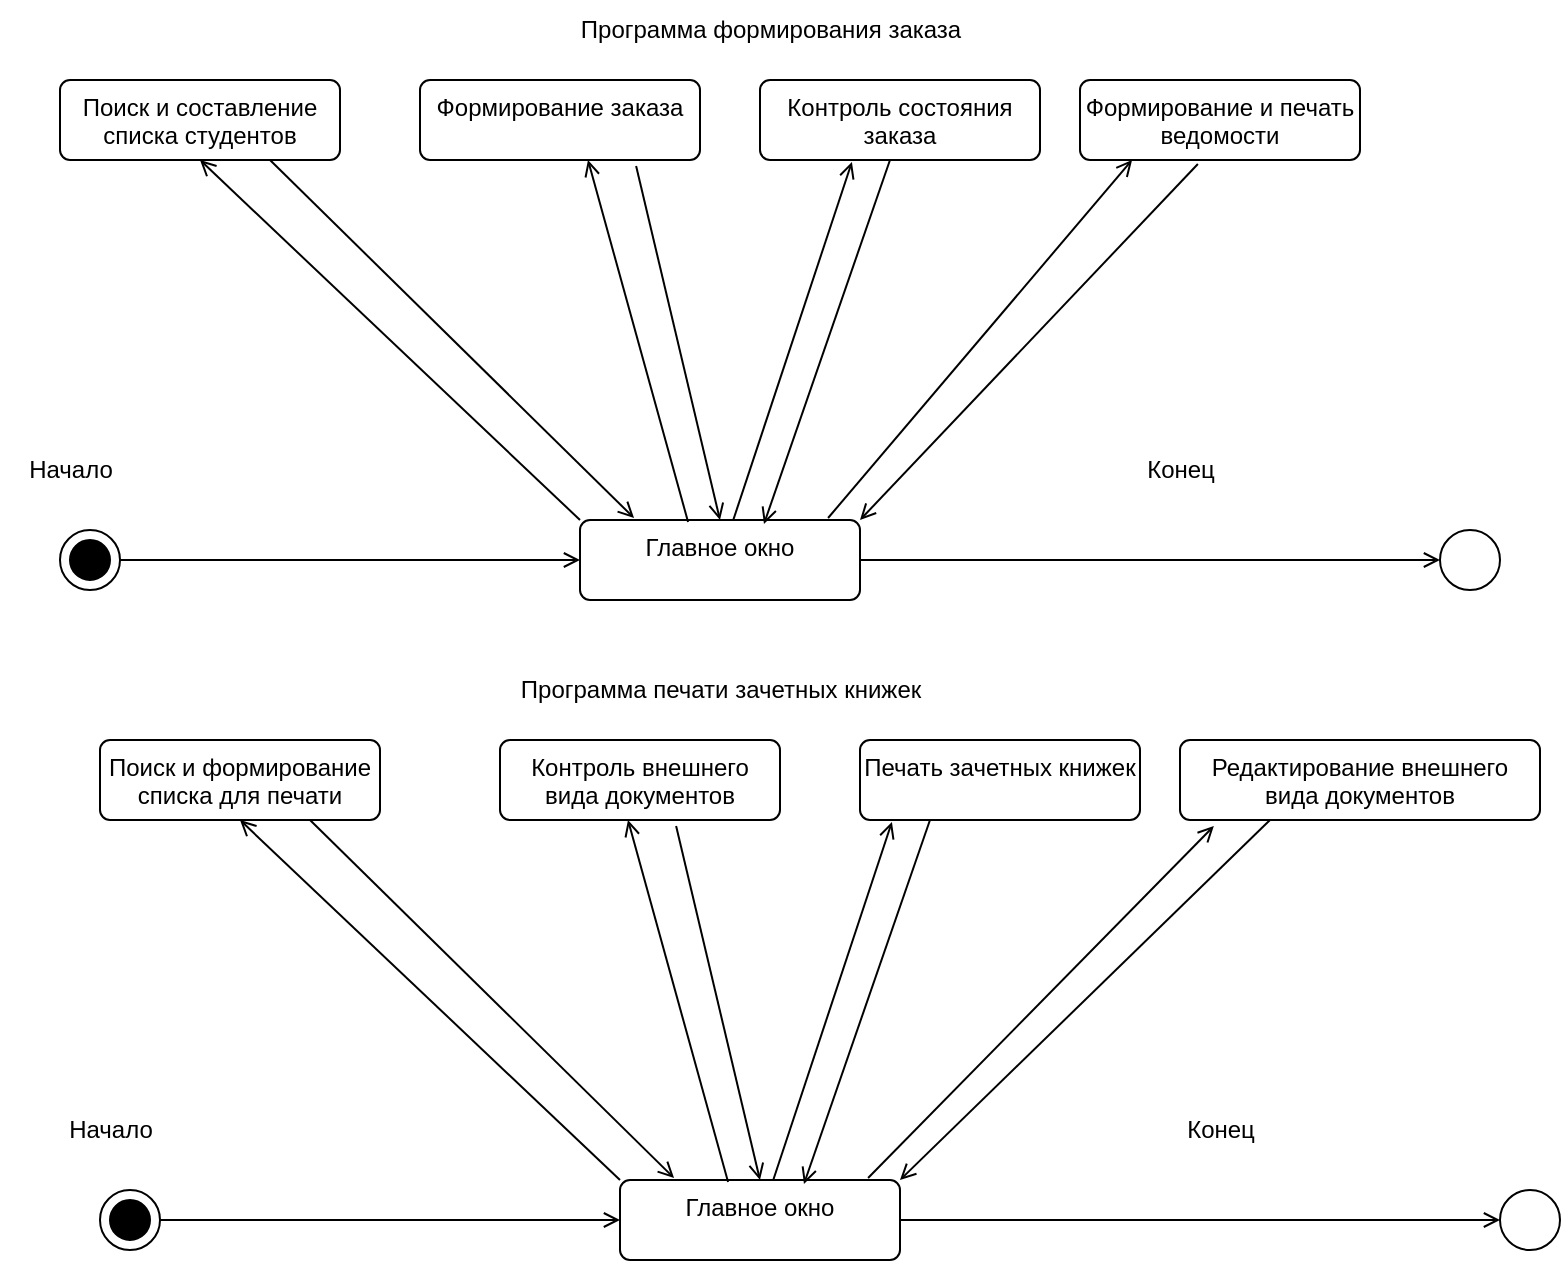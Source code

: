<mxfile version="23.1.5" type="device">
  <diagram name="Страница — 1" id="HsLq53zubuRbjot5mAAJ">
    <mxGraphModel dx="1178" dy="790" grid="1" gridSize="10" guides="1" tooltips="1" connect="1" arrows="1" fold="1" page="1" pageScale="1" pageWidth="1169" pageHeight="826" math="0" shadow="0">
      <root>
        <mxCell id="0" />
        <mxCell id="1" parent="0" />
        <mxCell id="5y0a2fpjLMVxcu59K-3s-3" value="" style="endArrow=open;html=1;rounded=0;align=center;verticalAlign=top;endFill=0;labelBackgroundColor=none;endSize=6;entryX=0;entryY=0.5;entryDx=0;entryDy=0;" parent="1" source="5y0a2fpjLMVxcu59K-3s-2" target="5y0a2fpjLMVxcu59K-3s-7" edge="1">
          <mxGeometry relative="1" as="geometry">
            <mxPoint x="135" y="255" as="targetPoint" />
          </mxGeometry>
        </mxCell>
        <mxCell id="5y0a2fpjLMVxcu59K-3s-5" value="" style="ellipse;html=1;" parent="1" vertex="1">
          <mxGeometry x="730" y="265" width="30" height="30" as="geometry" />
        </mxCell>
        <mxCell id="5y0a2fpjLMVxcu59K-3s-6" value="" style="endArrow=open;html=1;rounded=0;align=center;verticalAlign=top;endFill=0;labelBackgroundColor=none;endSize=6;exitX=1;exitY=0.5;exitDx=0;exitDy=0;" parent="1" source="5y0a2fpjLMVxcu59K-3s-7" target="5y0a2fpjLMVxcu59K-3s-5" edge="1">
          <mxGeometry relative="1" as="geometry">
            <mxPoint x="720" y="235" as="sourcePoint" />
          </mxGeometry>
        </mxCell>
        <mxCell id="5y0a2fpjLMVxcu59K-3s-7" value="Главное окно" style="html=1;align=center;verticalAlign=top;rounded=1;absoluteArcSize=1;arcSize=10;dashed=0;whiteSpace=wrap;" parent="1" vertex="1">
          <mxGeometry x="300" y="260" width="140" height="40" as="geometry" />
        </mxCell>
        <mxCell id="5y0a2fpjLMVxcu59K-3s-25" value="" style="endArrow=open;html=1;rounded=0;align=center;verticalAlign=top;endFill=0;labelBackgroundColor=none;endSize=6;entryX=0.457;entryY=1;entryDx=0;entryDy=0;exitX=0.386;exitY=0.025;exitDx=0;exitDy=0;exitPerimeter=0;entryPerimeter=0;" parent="1" source="5y0a2fpjLMVxcu59K-3s-7" edge="1">
          <mxGeometry relative="1" as="geometry">
            <mxPoint x="303.98" y="80" as="targetPoint" />
            <mxPoint x="417.5" y="240" as="sourcePoint" />
          </mxGeometry>
        </mxCell>
        <mxCell id="5y0a2fpjLMVxcu59K-3s-27" value="" style="endArrow=open;html=1;rounded=0;align=center;verticalAlign=top;endFill=0;labelBackgroundColor=none;endSize=6;entryX=0.5;entryY=1;entryDx=0;entryDy=0;exitX=0;exitY=0;exitDx=0;exitDy=0;" parent="1" source="5y0a2fpjLMVxcu59K-3s-7" edge="1">
          <mxGeometry relative="1" as="geometry">
            <mxPoint x="110" y="80" as="targetPoint" />
            <mxPoint x="305" y="280" as="sourcePoint" />
            <Array as="points" />
          </mxGeometry>
        </mxCell>
        <mxCell id="5y0a2fpjLMVxcu59K-3s-28" value="" style="endArrow=open;html=1;rounded=0;align=center;verticalAlign=top;endFill=0;labelBackgroundColor=none;endSize=6;entryX=0.114;entryY=1.025;entryDx=0;entryDy=0;entryPerimeter=0;" parent="1" source="5y0a2fpjLMVxcu59K-3s-7" edge="1">
          <mxGeometry relative="1" as="geometry">
            <mxPoint x="435.96" y="81" as="targetPoint" />
            <mxPoint x="331" y="270" as="sourcePoint" />
          </mxGeometry>
        </mxCell>
        <mxCell id="5y0a2fpjLMVxcu59K-3s-37" value="" style="endArrow=open;html=1;rounded=0;align=center;verticalAlign=top;endFill=0;labelBackgroundColor=none;endSize=6;exitX=0.75;exitY=1;exitDx=0;exitDy=0;entryX=0.193;entryY=-0.025;entryDx=0;entryDy=0;entryPerimeter=0;" parent="1" target="5y0a2fpjLMVxcu59K-3s-7" edge="1">
          <mxGeometry relative="1" as="geometry">
            <mxPoint x="310" y="260" as="targetPoint" />
            <mxPoint x="145" y="80" as="sourcePoint" />
            <Array as="points" />
          </mxGeometry>
        </mxCell>
        <mxCell id="5y0a2fpjLMVxcu59K-3s-38" value="" style="endArrow=open;html=1;rounded=0;align=center;verticalAlign=top;endFill=0;labelBackgroundColor=none;endSize=6;exitX=0.629;exitY=1.075;exitDx=0;exitDy=0;entryX=0.5;entryY=0;entryDx=0;entryDy=0;exitPerimeter=0;" parent="1" target="5y0a2fpjLMVxcu59K-3s-7" edge="1">
          <mxGeometry relative="1" as="geometry">
            <mxPoint x="325" y="273" as="targetPoint" />
            <mxPoint x="328.06" y="83" as="sourcePoint" />
            <Array as="points" />
          </mxGeometry>
        </mxCell>
        <mxCell id="5y0a2fpjLMVxcu59K-3s-39" value="" style="endArrow=open;html=1;rounded=0;align=center;verticalAlign=top;endFill=0;labelBackgroundColor=none;endSize=6;exitX=0.25;exitY=1;exitDx=0;exitDy=0;entryX=0.657;entryY=0.05;entryDx=0;entryDy=0;entryPerimeter=0;" parent="1" target="5y0a2fpjLMVxcu59K-3s-7" edge="1">
          <mxGeometry relative="1" as="geometry">
            <mxPoint x="345" y="270" as="targetPoint" />
            <mxPoint x="455" y="80" as="sourcePoint" />
            <Array as="points" />
          </mxGeometry>
        </mxCell>
        <mxCell id="5y0a2fpjLMVxcu59K-3s-48" value="Начало" style="text;html=1;align=center;verticalAlign=middle;resizable=0;points=[];autosize=1;strokeColor=none;fillColor=none;" parent="1" vertex="1">
          <mxGeometry x="10" y="220" width="70" height="30" as="geometry" />
        </mxCell>
        <mxCell id="5y0a2fpjLMVxcu59K-3s-50" value="Конец" style="text;html=1;align=center;verticalAlign=middle;resizable=0;points=[];autosize=1;strokeColor=none;fillColor=none;" parent="1" vertex="1">
          <mxGeometry x="570" y="220" width="60" height="30" as="geometry" />
        </mxCell>
        <mxCell id="ZaQpbyDmpmn55fcf9WZj-2" value="" style="endArrow=open;html=1;rounded=0;align=center;verticalAlign=top;endFill=0;labelBackgroundColor=none;endSize=6;entryX=0.186;entryY=1;entryDx=0;entryDy=0;exitX=0.886;exitY=-0.025;exitDx=0;exitDy=0;exitPerimeter=0;entryPerimeter=0;" parent="1" source="5y0a2fpjLMVxcu59K-3s-7" target="JSFWtal9yPuNM-G-sTft-37" edge="1">
          <mxGeometry relative="1" as="geometry">
            <mxPoint x="560" y="150" as="targetPoint" />
            <mxPoint x="387" y="270" as="sourcePoint" />
          </mxGeometry>
        </mxCell>
        <mxCell id="ZaQpbyDmpmn55fcf9WZj-3" value="" style="endArrow=open;html=1;rounded=0;align=center;verticalAlign=top;endFill=0;labelBackgroundColor=none;endSize=6;exitX=0.421;exitY=1.05;exitDx=0;exitDy=0;entryX=1;entryY=0;entryDx=0;entryDy=0;exitPerimeter=0;" parent="1" source="JSFWtal9yPuNM-G-sTft-37" target="5y0a2fpjLMVxcu59K-3s-7" edge="1">
          <mxGeometry relative="1" as="geometry">
            <mxPoint x="402" y="272" as="targetPoint" />
            <mxPoint x="560" y="160" as="sourcePoint" />
            <Array as="points" />
          </mxGeometry>
        </mxCell>
        <mxCell id="JSFWtal9yPuNM-G-sTft-2" value="" style="group" vertex="1" connectable="0" parent="1">
          <mxGeometry x="40" y="265" width="30" height="30" as="geometry" />
        </mxCell>
        <mxCell id="5y0a2fpjLMVxcu59K-3s-2" value="" style="ellipse;html=1;" parent="JSFWtal9yPuNM-G-sTft-2" vertex="1">
          <mxGeometry width="30" height="30" as="geometry" />
        </mxCell>
        <mxCell id="JSFWtal9yPuNM-G-sTft-1" value="" style="ellipse;whiteSpace=wrap;html=1;aspect=fixed;fillColor=#000000;" vertex="1" parent="JSFWtal9yPuNM-G-sTft-2">
          <mxGeometry x="5" y="5" width="20" height="20" as="geometry" />
        </mxCell>
        <mxCell id="JSFWtal9yPuNM-G-sTft-3" value="" style="endArrow=open;html=1;rounded=0;align=center;verticalAlign=top;endFill=0;labelBackgroundColor=none;endSize=6;entryX=0;entryY=0.5;entryDx=0;entryDy=0;" edge="1" parent="1" source="JSFWtal9yPuNM-G-sTft-31" target="JSFWtal9yPuNM-G-sTft-6">
          <mxGeometry relative="1" as="geometry">
            <mxPoint x="155" y="585" as="targetPoint" />
          </mxGeometry>
        </mxCell>
        <mxCell id="JSFWtal9yPuNM-G-sTft-4" value="" style="ellipse;html=1;" vertex="1" parent="1">
          <mxGeometry x="760" y="595" width="30" height="30" as="geometry" />
        </mxCell>
        <mxCell id="JSFWtal9yPuNM-G-sTft-5" value="" style="endArrow=open;html=1;rounded=0;align=center;verticalAlign=top;endFill=0;labelBackgroundColor=none;endSize=6;exitX=1;exitY=0.5;exitDx=0;exitDy=0;" edge="1" parent="1" source="JSFWtal9yPuNM-G-sTft-6" target="JSFWtal9yPuNM-G-sTft-4">
          <mxGeometry relative="1" as="geometry">
            <mxPoint x="740" y="565" as="sourcePoint" />
          </mxGeometry>
        </mxCell>
        <mxCell id="JSFWtal9yPuNM-G-sTft-6" value="Главное окно" style="html=1;align=center;verticalAlign=top;rounded=1;absoluteArcSize=1;arcSize=10;dashed=0;whiteSpace=wrap;" vertex="1" parent="1">
          <mxGeometry x="320" y="590" width="140" height="40" as="geometry" />
        </mxCell>
        <mxCell id="JSFWtal9yPuNM-G-sTft-7" value="Печать зачетных книжек" style="html=1;align=center;verticalAlign=top;rounded=1;absoluteArcSize=1;arcSize=10;dashed=0;whiteSpace=wrap;" vertex="1" parent="1">
          <mxGeometry x="440" y="370" width="140" height="40" as="geometry" />
        </mxCell>
        <mxCell id="JSFWtal9yPuNM-G-sTft-8" value="Контроль внешнего вида документов" style="html=1;align=center;verticalAlign=top;rounded=1;absoluteArcSize=1;arcSize=10;dashed=0;whiteSpace=wrap;" vertex="1" parent="1">
          <mxGeometry x="260" y="370" width="140" height="40" as="geometry" />
        </mxCell>
        <mxCell id="JSFWtal9yPuNM-G-sTft-9" value="Поиск и формирование списка для печати" style="html=1;align=center;verticalAlign=top;rounded=1;absoluteArcSize=1;arcSize=10;dashed=0;whiteSpace=wrap;" vertex="1" parent="1">
          <mxGeometry x="60" y="370" width="140" height="40" as="geometry" />
        </mxCell>
        <mxCell id="JSFWtal9yPuNM-G-sTft-13" value="" style="endArrow=open;html=1;rounded=0;align=center;verticalAlign=top;endFill=0;labelBackgroundColor=none;endSize=6;entryX=0.457;entryY=1;entryDx=0;entryDy=0;exitX=0.386;exitY=0.025;exitDx=0;exitDy=0;exitPerimeter=0;entryPerimeter=0;" edge="1" parent="1" source="JSFWtal9yPuNM-G-sTft-6" target="JSFWtal9yPuNM-G-sTft-8">
          <mxGeometry relative="1" as="geometry">
            <mxPoint x="232.5" y="450" as="targetPoint" />
            <mxPoint x="437.5" y="570" as="sourcePoint" />
          </mxGeometry>
        </mxCell>
        <mxCell id="JSFWtal9yPuNM-G-sTft-14" value="" style="endArrow=open;html=1;rounded=0;align=center;verticalAlign=top;endFill=0;labelBackgroundColor=none;endSize=6;entryX=0.5;entryY=1;entryDx=0;entryDy=0;exitX=0;exitY=0;exitDx=0;exitDy=0;" edge="1" parent="1" source="JSFWtal9yPuNM-G-sTft-6" target="JSFWtal9yPuNM-G-sTft-9">
          <mxGeometry relative="1" as="geometry">
            <mxPoint x="120" y="490" as="targetPoint" />
            <mxPoint x="325" y="610" as="sourcePoint" />
            <Array as="points" />
          </mxGeometry>
        </mxCell>
        <mxCell id="JSFWtal9yPuNM-G-sTft-15" value="" style="endArrow=open;html=1;rounded=0;align=center;verticalAlign=top;endFill=0;labelBackgroundColor=none;endSize=6;entryX=0.114;entryY=1.025;entryDx=0;entryDy=0;entryPerimeter=0;" edge="1" parent="1" source="JSFWtal9yPuNM-G-sTft-6" target="JSFWtal9yPuNM-G-sTft-7">
          <mxGeometry relative="1" as="geometry">
            <mxPoint x="261" y="454" as="targetPoint" />
            <mxPoint x="351" y="600" as="sourcePoint" />
          </mxGeometry>
        </mxCell>
        <mxCell id="JSFWtal9yPuNM-G-sTft-19" value="" style="endArrow=open;html=1;rounded=0;align=center;verticalAlign=top;endFill=0;labelBackgroundColor=none;endSize=6;exitX=0.75;exitY=1;exitDx=0;exitDy=0;entryX=0.193;entryY=-0.025;entryDx=0;entryDy=0;entryPerimeter=0;" edge="1" parent="1" source="JSFWtal9yPuNM-G-sTft-9" target="JSFWtal9yPuNM-G-sTft-6">
          <mxGeometry relative="1" as="geometry">
            <mxPoint x="330" y="590" as="targetPoint" />
            <mxPoint x="380" y="495" as="sourcePoint" />
            <Array as="points" />
          </mxGeometry>
        </mxCell>
        <mxCell id="JSFWtal9yPuNM-G-sTft-20" value="" style="endArrow=open;html=1;rounded=0;align=center;verticalAlign=top;endFill=0;labelBackgroundColor=none;endSize=6;exitX=0.629;exitY=1.075;exitDx=0;exitDy=0;entryX=0.5;entryY=0;entryDx=0;entryDy=0;exitPerimeter=0;" edge="1" parent="1" source="JSFWtal9yPuNM-G-sTft-8" target="JSFWtal9yPuNM-G-sTft-6">
          <mxGeometry relative="1" as="geometry">
            <mxPoint x="345" y="603" as="targetPoint" />
            <mxPoint x="195" y="480" as="sourcePoint" />
            <Array as="points" />
          </mxGeometry>
        </mxCell>
        <mxCell id="JSFWtal9yPuNM-G-sTft-21" value="" style="endArrow=open;html=1;rounded=0;align=center;verticalAlign=top;endFill=0;labelBackgroundColor=none;endSize=6;exitX=0.25;exitY=1;exitDx=0;exitDy=0;entryX=0.657;entryY=0.05;entryDx=0;entryDy=0;entryPerimeter=0;" edge="1" parent="1" source="JSFWtal9yPuNM-G-sTft-7" target="JSFWtal9yPuNM-G-sTft-6">
          <mxGeometry relative="1" as="geometry">
            <mxPoint x="365" y="600" as="targetPoint" />
            <mxPoint x="286" y="450" as="sourcePoint" />
            <Array as="points" />
          </mxGeometry>
        </mxCell>
        <mxCell id="JSFWtal9yPuNM-G-sTft-25" value="Начало" style="text;html=1;align=center;verticalAlign=middle;resizable=0;points=[];autosize=1;strokeColor=none;fillColor=none;" vertex="1" parent="1">
          <mxGeometry x="30" y="550" width="70" height="30" as="geometry" />
        </mxCell>
        <mxCell id="JSFWtal9yPuNM-G-sTft-26" value="Конец" style="text;html=1;align=center;verticalAlign=middle;resizable=0;points=[];autosize=1;strokeColor=none;fillColor=none;" vertex="1" parent="1">
          <mxGeometry x="590" y="550" width="60" height="30" as="geometry" />
        </mxCell>
        <mxCell id="JSFWtal9yPuNM-G-sTft-27" value="Редактирование внешнего вида документов" style="html=1;align=center;verticalAlign=top;rounded=1;absoluteArcSize=1;arcSize=10;dashed=0;whiteSpace=wrap;" vertex="1" parent="1">
          <mxGeometry x="600" y="370" width="180" height="40" as="geometry" />
        </mxCell>
        <mxCell id="JSFWtal9yPuNM-G-sTft-28" value="" style="endArrow=open;html=1;rounded=0;align=center;verticalAlign=top;endFill=0;labelBackgroundColor=none;endSize=6;entryX=0.094;entryY=1.075;entryDx=0;entryDy=0;exitX=0.886;exitY=-0.025;exitDx=0;exitDy=0;exitPerimeter=0;entryPerimeter=0;" edge="1" parent="1" source="JSFWtal9yPuNM-G-sTft-6" target="JSFWtal9yPuNM-G-sTft-27">
          <mxGeometry relative="1" as="geometry">
            <mxPoint x="466" y="421" as="targetPoint" />
            <mxPoint x="407" y="600" as="sourcePoint" />
          </mxGeometry>
        </mxCell>
        <mxCell id="JSFWtal9yPuNM-G-sTft-29" value="" style="endArrow=open;html=1;rounded=0;align=center;verticalAlign=top;endFill=0;labelBackgroundColor=none;endSize=6;exitX=0.25;exitY=1;exitDx=0;exitDy=0;entryX=1;entryY=0;entryDx=0;entryDy=0;" edge="1" parent="1" source="JSFWtal9yPuNM-G-sTft-27" target="JSFWtal9yPuNM-G-sTft-6">
          <mxGeometry relative="1" as="geometry">
            <mxPoint x="422" y="602" as="targetPoint" />
            <mxPoint x="485" y="420" as="sourcePoint" />
            <Array as="points" />
          </mxGeometry>
        </mxCell>
        <mxCell id="JSFWtal9yPuNM-G-sTft-30" value="" style="group" vertex="1" connectable="0" parent="1">
          <mxGeometry x="60" y="595" width="30" height="30" as="geometry" />
        </mxCell>
        <mxCell id="JSFWtal9yPuNM-G-sTft-31" value="" style="ellipse;html=1;" vertex="1" parent="JSFWtal9yPuNM-G-sTft-30">
          <mxGeometry width="30" height="30" as="geometry" />
        </mxCell>
        <mxCell id="JSFWtal9yPuNM-G-sTft-32" value="" style="ellipse;whiteSpace=wrap;html=1;aspect=fixed;fillColor=#000000;" vertex="1" parent="JSFWtal9yPuNM-G-sTft-30">
          <mxGeometry x="5" y="5" width="20" height="20" as="geometry" />
        </mxCell>
        <mxCell id="JSFWtal9yPuNM-G-sTft-33" value="Программа формирования заказа" style="text;html=1;align=center;verticalAlign=middle;resizable=0;points=[];autosize=1;strokeColor=none;fillColor=none;" vertex="1" parent="1">
          <mxGeometry x="290" width="210" height="30" as="geometry" />
        </mxCell>
        <mxCell id="JSFWtal9yPuNM-G-sTft-34" value="Поиск и составление списка студентов" style="html=1;align=center;verticalAlign=top;rounded=1;absoluteArcSize=1;arcSize=10;dashed=0;whiteSpace=wrap;" vertex="1" parent="1">
          <mxGeometry x="40" y="40" width="140" height="40" as="geometry" />
        </mxCell>
        <mxCell id="JSFWtal9yPuNM-G-sTft-35" value="Формирование заказа" style="html=1;align=center;verticalAlign=top;rounded=1;absoluteArcSize=1;arcSize=10;dashed=0;whiteSpace=wrap;" vertex="1" parent="1">
          <mxGeometry x="220" y="40" width="140" height="40" as="geometry" />
        </mxCell>
        <mxCell id="JSFWtal9yPuNM-G-sTft-36" value="Контроль состояния заказа" style="html=1;align=center;verticalAlign=top;rounded=1;absoluteArcSize=1;arcSize=10;dashed=0;whiteSpace=wrap;" vertex="1" parent="1">
          <mxGeometry x="390" y="40" width="140" height="40" as="geometry" />
        </mxCell>
        <mxCell id="JSFWtal9yPuNM-G-sTft-37" value="Формирование и печать ведомости" style="html=1;align=center;verticalAlign=top;rounded=1;absoluteArcSize=1;arcSize=10;dashed=0;whiteSpace=wrap;" vertex="1" parent="1">
          <mxGeometry x="550" y="40" width="140" height="40" as="geometry" />
        </mxCell>
        <mxCell id="JSFWtal9yPuNM-G-sTft-38" value="Программа печати зачетных книжек" style="text;html=1;align=center;verticalAlign=middle;resizable=0;points=[];autosize=1;strokeColor=none;fillColor=none;" vertex="1" parent="1">
          <mxGeometry x="260" y="330" width="220" height="30" as="geometry" />
        </mxCell>
      </root>
    </mxGraphModel>
  </diagram>
</mxfile>
